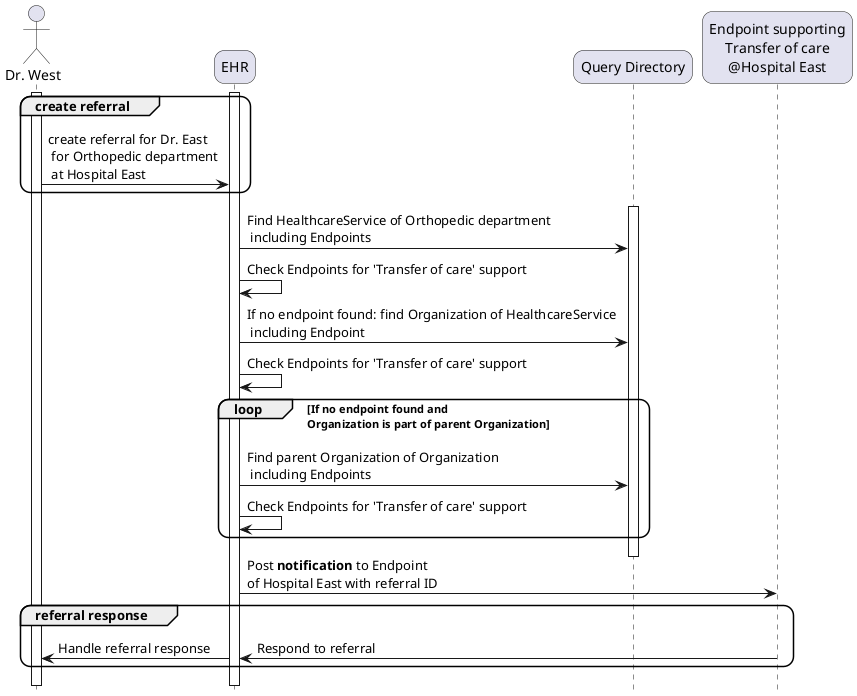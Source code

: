 @startuml care-services-use-case-2

skinparam roundcorner 20
skinparam defaultFontName Arial 
hide footbox

!pragma teoz true

actor  Doctor as "Dr. West"
participant  EHR as "EHR"
participant  CSD as "Query Directory"
participant  EHR2 as "Endpoint supporting\nTransfer of care\n@Hospital East"


activate Doctor
activate EHR
group create referral 
 Doctor -> EHR: create referral for Dr. East\n for Orthopedic department\n at Hospital East
end
activate CSD
EHR -> CSD: Find HealthcareService of Orthopedic department\n including Endpoints
EHR -> EHR: Check Endpoints for 'Transfer of care' support
EHR -> CSD: If no endpoint found: find Organization of HealthcareService\n including Endpoint
EHR -> EHR: Check Endpoints for 'Transfer of care' support
loop If no endpoint found and\nOrganization is part of parent Organization
    EHR -> CSD: Find parent Organization of Organization\n including Endpoints
    EHR -> EHR: Check Endpoints for 'Transfer of care' support
end
deactivate CSD
EHR -> EHR2: Post **notification** to Endpoint\nof Hospital East with referral ID
group referral response
 EHR2 -> EHR: Respond to referral
 & EHR -> Doctor: Handle referral response
end

deactivate Doctor
deactivate EHR
@enduml
